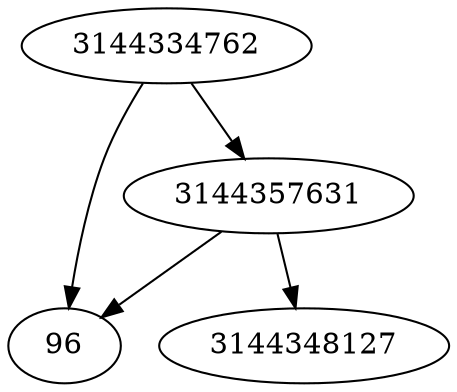 strict digraph  {
96;
3144334762;
3144357631;
3144348127;
3144334762 -> 3144357631;
3144334762 -> 96;
3144357631 -> 96;
3144357631 -> 3144348127;
}
